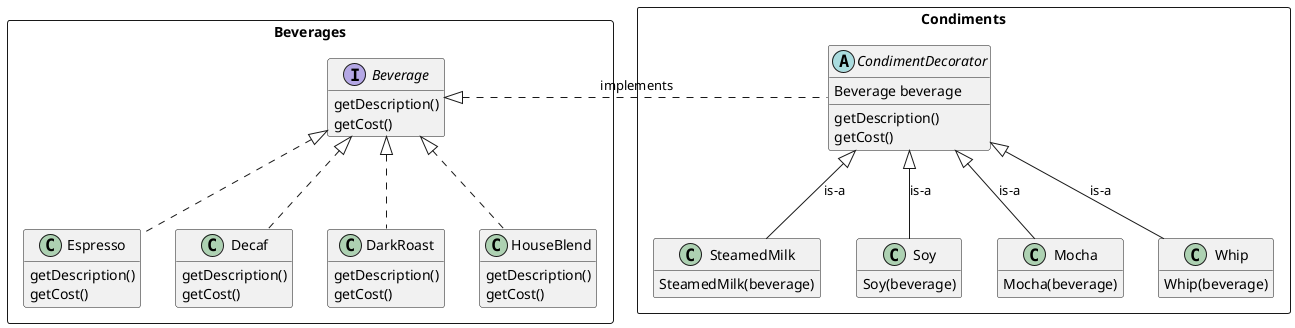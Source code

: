 @startuml
'https://plantuml.com/class-diagram

package Beverages <<Rectangle>> {

    interface Beverage {
        getDescription()
        getCost()
    }

    class Espresso implements Beverage {
        getDescription()
        getCost()
    }

    class Decaf implements Beverage {
        getDescription()
        getCost()
    }

    class DarkRoast implements Beverage {
        getDescription()
        getCost()
    }

    class HouseBlend implements Beverage {
        getDescription()
        getCost()
    }
}

package Condiments <<Rectangle>> {

    abstract class CondimentDecorator {
        Beverage beverage
        getDescription()
        getCost()
    }

    class SteamedMilk {
        SteamedMilk(beverage)
    }

    class Soy {
        Soy(beverage)
    }

    class Mocha {
        Mocha(beverage)
    }

    class Whip {
        Whip(beverage)
    }

}

Beverage <|.right. CondimentDecorator: implements
CondimentDecorator <|-- SteamedMilk: is-a
CondimentDecorator <|-- Soy: is-a
CondimentDecorator <|-- Mocha: is-a
CondimentDecorator <|-- Whip: is-a

hide empty members
@enduml